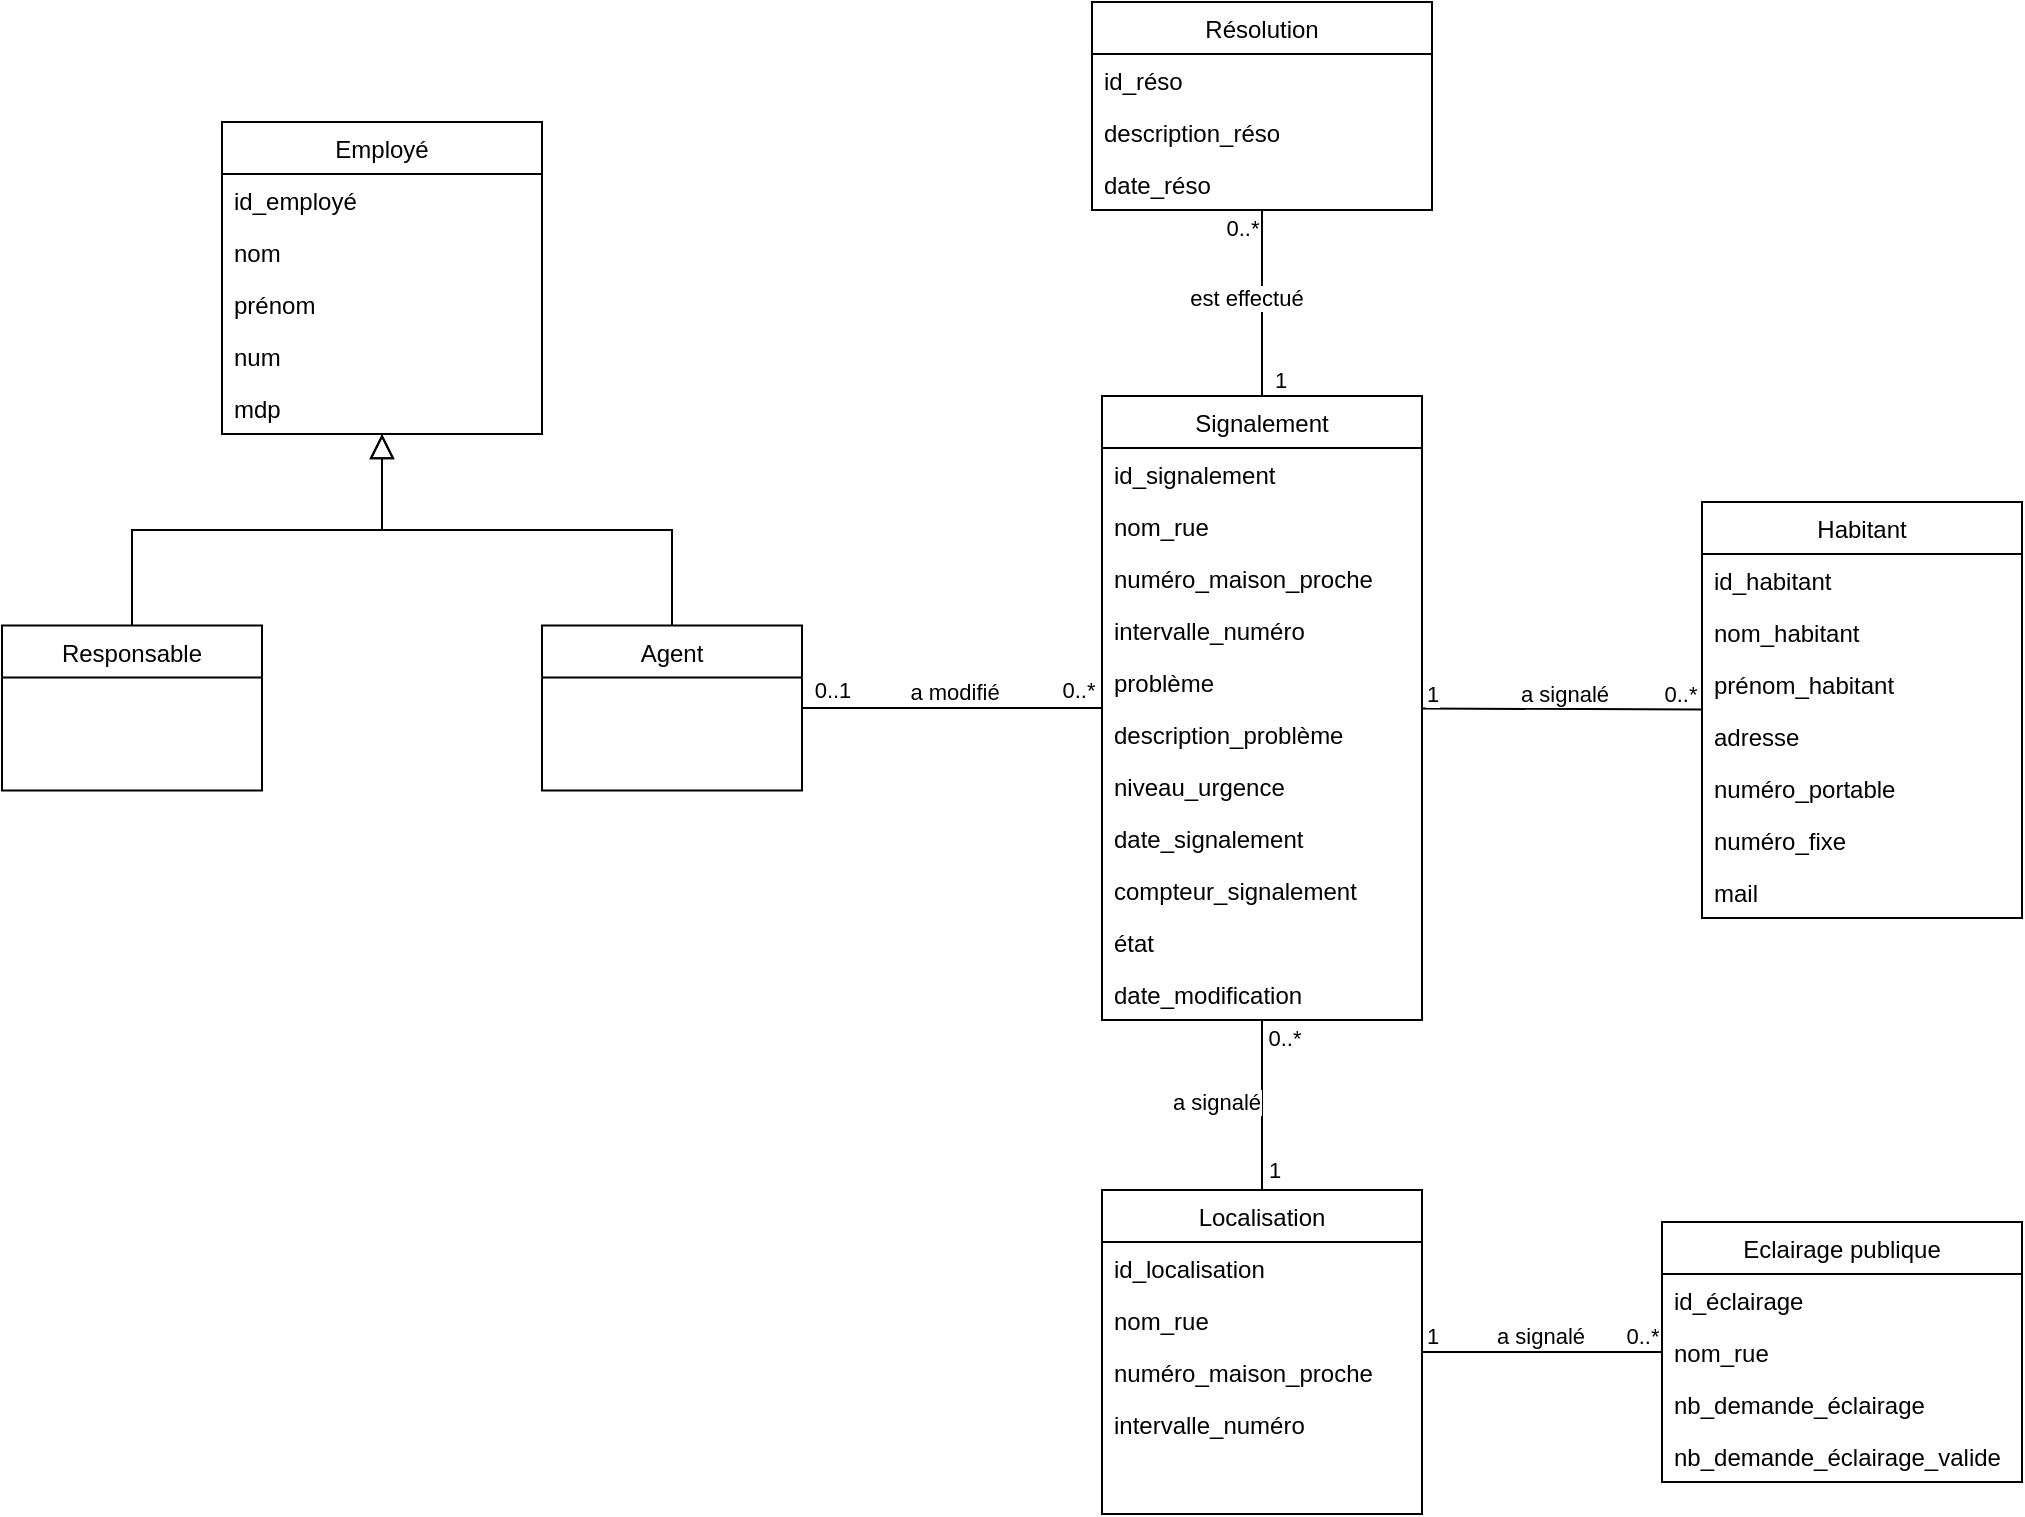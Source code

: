 <mxfile version="20.8.17" type="github">
  <diagram id="C5RBs43oDa-KdzZeNtuy" name="Page-1">
    <mxGraphModel dx="1000" dy="1759" grid="1" gridSize="10" guides="1" tooltips="1" connect="1" arrows="1" fold="1" page="1" pageScale="1" pageWidth="827" pageHeight="1169" math="0" shadow="0">
      <root>
        <mxCell id="WIyWlLk6GJQsqaUBKTNV-0" />
        <mxCell id="WIyWlLk6GJQsqaUBKTNV-1" parent="WIyWlLk6GJQsqaUBKTNV-0" />
        <mxCell id="IDVPyDn8LvfzWvbEVBhB-0" value="" style="endArrow=block;endSize=10;endFill=0;shadow=0;strokeWidth=1;rounded=0;edgeStyle=elbowEdgeStyle;elbow=vertical;" parent="WIyWlLk6GJQsqaUBKTNV-1" source="IDVPyDn8LvfzWvbEVBhB-19" target="IDVPyDn8LvfzWvbEVBhB-31" edge="1">
          <mxGeometry width="160" relative="1" as="geometry">
            <mxPoint x="470" y="142" as="sourcePoint" />
            <mxPoint x="590" y="60" as="targetPoint" />
          </mxGeometry>
        </mxCell>
        <mxCell id="IDVPyDn8LvfzWvbEVBhB-1" value="Signalement" style="swimlane;fontStyle=0;align=center;verticalAlign=top;childLayout=stackLayout;horizontal=1;startSize=26;horizontalStack=0;resizeParent=1;resizeLast=0;collapsible=1;marginBottom=0;rounded=0;shadow=0;strokeWidth=1;" parent="WIyWlLk6GJQsqaUBKTNV-1" vertex="1">
          <mxGeometry x="960" y="57" width="160" height="312" as="geometry">
            <mxRectangle x="550" y="140" width="160" height="26" as="alternateBounds" />
          </mxGeometry>
        </mxCell>
        <mxCell id="n6stJM4-8zsGEMDc5PRE-1" value="id_signalement" style="text;align=left;verticalAlign=top;spacingLeft=4;spacingRight=4;overflow=hidden;rotatable=0;points=[[0,0.5],[1,0.5]];portConstraint=eastwest;" parent="IDVPyDn8LvfzWvbEVBhB-1" vertex="1">
          <mxGeometry y="26" width="160" height="26" as="geometry" />
        </mxCell>
        <mxCell id="IDVPyDn8LvfzWvbEVBhB-2" value="nom_rue" style="text;align=left;verticalAlign=top;spacingLeft=4;spacingRight=4;overflow=hidden;rotatable=0;points=[[0,0.5],[1,0.5]];portConstraint=eastwest;" parent="IDVPyDn8LvfzWvbEVBhB-1" vertex="1">
          <mxGeometry y="52" width="160" height="26" as="geometry" />
        </mxCell>
        <mxCell id="IDVPyDn8LvfzWvbEVBhB-3" value="numéro_maison_proche" style="text;align=left;verticalAlign=top;spacingLeft=4;spacingRight=4;overflow=hidden;rotatable=0;points=[[0,0.5],[1,0.5]];portConstraint=eastwest;rounded=0;shadow=0;html=0;" parent="IDVPyDn8LvfzWvbEVBhB-1" vertex="1">
          <mxGeometry y="78" width="160" height="26" as="geometry" />
        </mxCell>
        <mxCell id="IDVPyDn8LvfzWvbEVBhB-4" value="intervalle_numéro" style="text;align=left;verticalAlign=top;spacingLeft=4;spacingRight=4;overflow=hidden;rotatable=0;points=[[0,0.5],[1,0.5]];portConstraint=eastwest;rounded=0;shadow=0;html=0;" parent="IDVPyDn8LvfzWvbEVBhB-1" vertex="1">
          <mxGeometry y="104" width="160" height="26" as="geometry" />
        </mxCell>
        <mxCell id="IDVPyDn8LvfzWvbEVBhB-5" value="problème" style="text;align=left;verticalAlign=top;spacingLeft=4;spacingRight=4;overflow=hidden;rotatable=0;points=[[0,0.5],[1,0.5]];portConstraint=eastwest;rounded=0;shadow=0;html=0;" parent="IDVPyDn8LvfzWvbEVBhB-1" vertex="1">
          <mxGeometry y="130" width="160" height="26" as="geometry" />
        </mxCell>
        <mxCell id="IDVPyDn8LvfzWvbEVBhB-6" value="description_problème" style="text;align=left;verticalAlign=top;spacingLeft=4;spacingRight=4;overflow=hidden;rotatable=0;points=[[0,0.5],[1,0.5]];portConstraint=eastwest;rounded=0;shadow=0;html=0;" parent="IDVPyDn8LvfzWvbEVBhB-1" vertex="1">
          <mxGeometry y="156" width="160" height="26" as="geometry" />
        </mxCell>
        <mxCell id="IDVPyDn8LvfzWvbEVBhB-7" value="niveau_urgence" style="text;align=left;verticalAlign=top;spacingLeft=4;spacingRight=4;overflow=hidden;rotatable=0;points=[[0,0.5],[1,0.5]];portConstraint=eastwest;" parent="IDVPyDn8LvfzWvbEVBhB-1" vertex="1">
          <mxGeometry y="182" width="160" height="26" as="geometry" />
        </mxCell>
        <mxCell id="IDVPyDn8LvfzWvbEVBhB-8" value="date_signalement" style="text;align=left;verticalAlign=top;spacingLeft=4;spacingRight=4;overflow=hidden;rotatable=0;points=[[0,0.5],[1,0.5]];portConstraint=eastwest;" parent="IDVPyDn8LvfzWvbEVBhB-1" vertex="1">
          <mxGeometry y="208" width="160" height="26" as="geometry" />
        </mxCell>
        <mxCell id="IDVPyDn8LvfzWvbEVBhB-9" value="compteur_signalement" style="text;align=left;verticalAlign=top;spacingLeft=4;spacingRight=4;overflow=hidden;rotatable=0;points=[[0,0.5],[1,0.5]];portConstraint=eastwest;" parent="IDVPyDn8LvfzWvbEVBhB-1" vertex="1">
          <mxGeometry y="234" width="160" height="26" as="geometry" />
        </mxCell>
        <mxCell id="IDVPyDn8LvfzWvbEVBhB-10" value="état" style="text;align=left;verticalAlign=top;spacingLeft=4;spacingRight=4;overflow=hidden;rotatable=0;points=[[0,0.5],[1,0.5]];portConstraint=eastwest;" parent="IDVPyDn8LvfzWvbEVBhB-1" vertex="1">
          <mxGeometry y="260" width="160" height="26" as="geometry" />
        </mxCell>
        <mxCell id="IDVPyDn8LvfzWvbEVBhB-11" value="date_modification" style="text;align=left;verticalAlign=top;spacingLeft=4;spacingRight=4;overflow=hidden;rotatable=0;points=[[0,0.5],[1,0.5]];portConstraint=eastwest;" parent="IDVPyDn8LvfzWvbEVBhB-1" vertex="1">
          <mxGeometry y="286" width="160" height="26" as="geometry" />
        </mxCell>
        <mxCell id="IDVPyDn8LvfzWvbEVBhB-12" value="Habitant" style="swimlane;fontStyle=0;align=center;verticalAlign=top;childLayout=stackLayout;horizontal=1;startSize=26;horizontalStack=0;resizeParent=1;resizeLast=0;collapsible=1;marginBottom=0;rounded=0;shadow=0;strokeWidth=1;" parent="WIyWlLk6GJQsqaUBKTNV-1" vertex="1">
          <mxGeometry x="1260" y="110" width="160" height="208" as="geometry">
            <mxRectangle x="340" y="380" width="170" height="26" as="alternateBounds" />
          </mxGeometry>
        </mxCell>
        <mxCell id="x_2vdBXNKLHQgMYw-naI-0" value="id_habitant" style="text;align=left;verticalAlign=top;spacingLeft=4;spacingRight=4;overflow=hidden;rotatable=0;points=[[0,0.5],[1,0.5]];portConstraint=eastwest;" parent="IDVPyDn8LvfzWvbEVBhB-12" vertex="1">
          <mxGeometry y="26" width="160" height="26" as="geometry" />
        </mxCell>
        <mxCell id="IDVPyDn8LvfzWvbEVBhB-13" value="nom_habitant" style="text;align=left;verticalAlign=top;spacingLeft=4;spacingRight=4;overflow=hidden;rotatable=0;points=[[0,0.5],[1,0.5]];portConstraint=eastwest;" parent="IDVPyDn8LvfzWvbEVBhB-12" vertex="1">
          <mxGeometry y="52" width="160" height="26" as="geometry" />
        </mxCell>
        <mxCell id="IDVPyDn8LvfzWvbEVBhB-14" value="prénom_habitant" style="text;align=left;verticalAlign=top;spacingLeft=4;spacingRight=4;overflow=hidden;rotatable=0;points=[[0,0.5],[1,0.5]];portConstraint=eastwest;" parent="IDVPyDn8LvfzWvbEVBhB-12" vertex="1">
          <mxGeometry y="78" width="160" height="26" as="geometry" />
        </mxCell>
        <mxCell id="IDVPyDn8LvfzWvbEVBhB-15" value="adresse" style="text;align=left;verticalAlign=top;spacingLeft=4;spacingRight=4;overflow=hidden;rotatable=0;points=[[0,0.5],[1,0.5]];portConstraint=eastwest;" parent="IDVPyDn8LvfzWvbEVBhB-12" vertex="1">
          <mxGeometry y="104" width="160" height="26" as="geometry" />
        </mxCell>
        <mxCell id="IDVPyDn8LvfzWvbEVBhB-16" value="numéro_portable" style="text;align=left;verticalAlign=top;spacingLeft=4;spacingRight=4;overflow=hidden;rotatable=0;points=[[0,0.5],[1,0.5]];portConstraint=eastwest;" parent="IDVPyDn8LvfzWvbEVBhB-12" vertex="1">
          <mxGeometry y="130" width="160" height="26" as="geometry" />
        </mxCell>
        <mxCell id="IDVPyDn8LvfzWvbEVBhB-17" value="numéro_fixe" style="text;align=left;verticalAlign=top;spacingLeft=4;spacingRight=4;overflow=hidden;rotatable=0;points=[[0,0.5],[1,0.5]];portConstraint=eastwest;" parent="IDVPyDn8LvfzWvbEVBhB-12" vertex="1">
          <mxGeometry y="156" width="160" height="26" as="geometry" />
        </mxCell>
        <mxCell id="IDVPyDn8LvfzWvbEVBhB-18" value="mail" style="text;align=left;verticalAlign=top;spacingLeft=4;spacingRight=4;overflow=hidden;rotatable=0;points=[[0,0.5],[1,0.5]];portConstraint=eastwest;" parent="IDVPyDn8LvfzWvbEVBhB-12" vertex="1">
          <mxGeometry y="182" width="160" height="26" as="geometry" />
        </mxCell>
        <mxCell id="IDVPyDn8LvfzWvbEVBhB-19" value="Agent" style="swimlane;fontStyle=0;align=center;verticalAlign=top;childLayout=stackLayout;horizontal=1;startSize=26;horizontalStack=0;resizeParent=1;resizeLast=0;collapsible=1;marginBottom=0;rounded=0;shadow=0;strokeWidth=1;" parent="WIyWlLk6GJQsqaUBKTNV-1" vertex="1">
          <mxGeometry x="680" y="171.75" width="130" height="82.5" as="geometry">
            <mxRectangle x="550" y="140" width="160" height="26" as="alternateBounds" />
          </mxGeometry>
        </mxCell>
        <mxCell id="IDVPyDn8LvfzWvbEVBhB-20" value="Eclairage publique" style="swimlane;fontStyle=0;align=center;verticalAlign=top;childLayout=stackLayout;horizontal=1;startSize=26;horizontalStack=0;resizeParent=1;resizeLast=0;collapsible=1;marginBottom=0;rounded=0;shadow=0;strokeWidth=1;" parent="WIyWlLk6GJQsqaUBKTNV-1" vertex="1">
          <mxGeometry x="1240" y="470" width="180" height="130" as="geometry">
            <mxRectangle x="550" y="140" width="160" height="26" as="alternateBounds" />
          </mxGeometry>
        </mxCell>
        <mxCell id="IDVPyDn8LvfzWvbEVBhB-21" value="id_éclairage" style="text;align=left;verticalAlign=top;spacingLeft=4;spacingRight=4;overflow=hidden;rotatable=0;points=[[0,0.5],[1,0.5]];portConstraint=eastwest;" parent="IDVPyDn8LvfzWvbEVBhB-20" vertex="1">
          <mxGeometry y="26" width="180" height="26" as="geometry" />
        </mxCell>
        <mxCell id="x_2vdBXNKLHQgMYw-naI-1" value="nom_rue" style="text;align=left;verticalAlign=top;spacingLeft=4;spacingRight=4;overflow=hidden;rotatable=0;points=[[0,0.5],[1,0.5]];portConstraint=eastwest;" parent="IDVPyDn8LvfzWvbEVBhB-20" vertex="1">
          <mxGeometry y="52" width="180" height="26" as="geometry" />
        </mxCell>
        <mxCell id="IDVPyDn8LvfzWvbEVBhB-22" value="nb_demande_éclairage" style="text;align=left;verticalAlign=top;spacingLeft=4;spacingRight=4;overflow=hidden;rotatable=0;points=[[0,0.5],[1,0.5]];portConstraint=eastwest;rounded=0;shadow=0;html=0;" parent="IDVPyDn8LvfzWvbEVBhB-20" vertex="1">
          <mxGeometry y="78" width="180" height="26" as="geometry" />
        </mxCell>
        <mxCell id="n6stJM4-8zsGEMDc5PRE-10" value="nb_demande_éclairage_valide" style="text;align=left;verticalAlign=top;spacingLeft=4;spacingRight=4;overflow=hidden;rotatable=0;points=[[0,0.5],[1,0.5]];portConstraint=eastwest;rounded=0;shadow=0;html=0;" parent="IDVPyDn8LvfzWvbEVBhB-20" vertex="1">
          <mxGeometry y="104" width="180" height="26" as="geometry" />
        </mxCell>
        <mxCell id="IDVPyDn8LvfzWvbEVBhB-23" value="" style="endArrow=none;html=1;rounded=0;" parent="WIyWlLk6GJQsqaUBKTNV-1" source="IDVPyDn8LvfzWvbEVBhB-1" target="IDVPyDn8LvfzWvbEVBhB-12" edge="1">
          <mxGeometry width="50" height="50" relative="1" as="geometry">
            <mxPoint x="780" y="210" as="sourcePoint" />
            <mxPoint x="830" y="160" as="targetPoint" />
          </mxGeometry>
        </mxCell>
        <mxCell id="IDVPyDn8LvfzWvbEVBhB-24" value="1" style="edgeLabel;html=1;align=center;verticalAlign=middle;resizable=0;points=[];" parent="IDVPyDn8LvfzWvbEVBhB-23" vertex="1" connectable="0">
          <mxGeometry x="0.761" y="1" relative="1" as="geometry">
            <mxPoint x="-119" y="-7" as="offset" />
          </mxGeometry>
        </mxCell>
        <mxCell id="IDVPyDn8LvfzWvbEVBhB-25" value="0..*" style="edgeLabel;html=1;align=center;verticalAlign=middle;resizable=0;points=[];" parent="IDVPyDn8LvfzWvbEVBhB-23" vertex="1" connectable="0">
          <mxGeometry x="0.863" relative="1" as="geometry">
            <mxPoint x="-2" y="-8" as="offset" />
          </mxGeometry>
        </mxCell>
        <mxCell id="IDVPyDn8LvfzWvbEVBhB-26" value="a signalé" style="edgeLabel;html=1;align=center;verticalAlign=middle;resizable=0;points=[];" parent="IDVPyDn8LvfzWvbEVBhB-23" vertex="1" connectable="0">
          <mxGeometry x="0.118" relative="1" as="geometry">
            <mxPoint x="-8" y="-8" as="offset" />
          </mxGeometry>
        </mxCell>
        <mxCell id="IDVPyDn8LvfzWvbEVBhB-27" value="" style="endArrow=none;html=1;rounded=0;" parent="WIyWlLk6GJQsqaUBKTNV-1" source="IDVPyDn8LvfzWvbEVBhB-19" target="IDVPyDn8LvfzWvbEVBhB-1" edge="1">
          <mxGeometry width="50" height="50" relative="1" as="geometry">
            <mxPoint x="730" y="320" as="sourcePoint" />
            <mxPoint x="870" y="320.0" as="targetPoint" />
          </mxGeometry>
        </mxCell>
        <mxCell id="IDVPyDn8LvfzWvbEVBhB-28" value="0..1" style="edgeLabel;html=1;align=center;verticalAlign=middle;resizable=0;points=[];" parent="IDVPyDn8LvfzWvbEVBhB-27" vertex="1" connectable="0">
          <mxGeometry x="0.761" y="1" relative="1" as="geometry">
            <mxPoint x="-117" y="-8" as="offset" />
          </mxGeometry>
        </mxCell>
        <mxCell id="IDVPyDn8LvfzWvbEVBhB-29" value="0..*" style="edgeLabel;html=1;align=center;verticalAlign=middle;resizable=0;points=[];" parent="IDVPyDn8LvfzWvbEVBhB-27" vertex="1" connectable="0">
          <mxGeometry x="0.863" relative="1" as="geometry">
            <mxPoint x="-2" y="-9" as="offset" />
          </mxGeometry>
        </mxCell>
        <mxCell id="IDVPyDn8LvfzWvbEVBhB-30" value="a modifié" style="edgeLabel;html=1;align=center;verticalAlign=middle;resizable=0;points=[];" parent="IDVPyDn8LvfzWvbEVBhB-27" vertex="1" connectable="0">
          <mxGeometry x="0.118" relative="1" as="geometry">
            <mxPoint x="-8" y="-8" as="offset" />
          </mxGeometry>
        </mxCell>
        <mxCell id="IDVPyDn8LvfzWvbEVBhB-31" value="Employé" style="swimlane;fontStyle=0;align=center;verticalAlign=top;childLayout=stackLayout;horizontal=1;startSize=26;horizontalStack=0;resizeParent=1;resizeLast=0;collapsible=1;marginBottom=0;rounded=0;shadow=0;strokeWidth=1;" parent="WIyWlLk6GJQsqaUBKTNV-1" vertex="1">
          <mxGeometry x="520" y="-80" width="160" height="156" as="geometry">
            <mxRectangle x="550" y="140" width="160" height="26" as="alternateBounds" />
          </mxGeometry>
        </mxCell>
        <mxCell id="IDVPyDn8LvfzWvbEVBhB-32" value="id_employé" style="text;align=left;verticalAlign=top;spacingLeft=4;spacingRight=4;overflow=hidden;rotatable=0;points=[[0,0.5],[1,0.5]];portConstraint=eastwest;" parent="IDVPyDn8LvfzWvbEVBhB-31" vertex="1">
          <mxGeometry y="26" width="160" height="26" as="geometry" />
        </mxCell>
        <mxCell id="IDVPyDn8LvfzWvbEVBhB-33" value="nom" style="text;align=left;verticalAlign=top;spacingLeft=4;spacingRight=4;overflow=hidden;rotatable=0;points=[[0,0.5],[1,0.5]];portConstraint=eastwest;" parent="IDVPyDn8LvfzWvbEVBhB-31" vertex="1">
          <mxGeometry y="52" width="160" height="26" as="geometry" />
        </mxCell>
        <mxCell id="IDVPyDn8LvfzWvbEVBhB-34" value="prénom" style="text;align=left;verticalAlign=top;spacingLeft=4;spacingRight=4;overflow=hidden;rotatable=0;points=[[0,0.5],[1,0.5]];portConstraint=eastwest;" parent="IDVPyDn8LvfzWvbEVBhB-31" vertex="1">
          <mxGeometry y="78" width="160" height="26" as="geometry" />
        </mxCell>
        <mxCell id="IDVPyDn8LvfzWvbEVBhB-35" value="num" style="text;align=left;verticalAlign=top;spacingLeft=4;spacingRight=4;overflow=hidden;rotatable=0;points=[[0,0.5],[1,0.5]];portConstraint=eastwest;" parent="IDVPyDn8LvfzWvbEVBhB-31" vertex="1">
          <mxGeometry y="104" width="160" height="26" as="geometry" />
        </mxCell>
        <mxCell id="IDVPyDn8LvfzWvbEVBhB-36" value="mdp" style="text;align=left;verticalAlign=top;spacingLeft=4;spacingRight=4;overflow=hidden;rotatable=0;points=[[0,0.5],[1,0.5]];portConstraint=eastwest;" parent="IDVPyDn8LvfzWvbEVBhB-31" vertex="1">
          <mxGeometry y="130" width="160" height="26" as="geometry" />
        </mxCell>
        <mxCell id="IDVPyDn8LvfzWvbEVBhB-37" value="" style="endArrow=block;endSize=10;endFill=0;shadow=0;strokeWidth=1;rounded=0;edgeStyle=elbowEdgeStyle;elbow=vertical;" parent="WIyWlLk6GJQsqaUBKTNV-1" source="IDVPyDn8LvfzWvbEVBhB-38" target="IDVPyDn8LvfzWvbEVBhB-31" edge="1">
          <mxGeometry width="160" relative="1" as="geometry">
            <mxPoint x="460" y="172" as="sourcePoint" />
            <mxPoint x="590" y="56" as="targetPoint" />
          </mxGeometry>
        </mxCell>
        <mxCell id="IDVPyDn8LvfzWvbEVBhB-38" value="Responsable" style="swimlane;fontStyle=0;align=center;verticalAlign=top;childLayout=stackLayout;horizontal=1;startSize=26;horizontalStack=0;resizeParent=1;resizeLast=0;collapsible=1;marginBottom=0;rounded=0;shadow=0;strokeWidth=1;" parent="WIyWlLk6GJQsqaUBKTNV-1" vertex="1">
          <mxGeometry x="410" y="171.75" width="130" height="82.5" as="geometry">
            <mxRectangle x="550" y="140" width="160" height="26" as="alternateBounds" />
          </mxGeometry>
        </mxCell>
        <mxCell id="n6stJM4-8zsGEMDc5PRE-0" value="Résolution" style="swimlane;fontStyle=0;align=center;verticalAlign=top;childLayout=stackLayout;horizontal=1;startSize=26;horizontalStack=0;resizeParent=1;resizeLast=0;collapsible=1;marginBottom=0;rounded=0;shadow=0;strokeWidth=1;" parent="WIyWlLk6GJQsqaUBKTNV-1" vertex="1">
          <mxGeometry x="955" y="-140" width="170" height="104" as="geometry">
            <mxRectangle x="550" y="140" width="160" height="26" as="alternateBounds" />
          </mxGeometry>
        </mxCell>
        <mxCell id="n6stJM4-8zsGEMDc5PRE-2" value="id_réso" style="text;align=left;verticalAlign=top;spacingLeft=4;spacingRight=4;overflow=hidden;rotatable=0;points=[[0,0.5],[1,0.5]];portConstraint=eastwest;" parent="n6stJM4-8zsGEMDc5PRE-0" vertex="1">
          <mxGeometry y="26" width="170" height="26" as="geometry" />
        </mxCell>
        <mxCell id="n6stJM4-8zsGEMDc5PRE-3" value="description_réso" style="text;align=left;verticalAlign=top;spacingLeft=4;spacingRight=4;overflow=hidden;rotatable=0;points=[[0,0.5],[1,0.5]];portConstraint=eastwest;" parent="n6stJM4-8zsGEMDc5PRE-0" vertex="1">
          <mxGeometry y="52" width="170" height="26" as="geometry" />
        </mxCell>
        <mxCell id="n6stJM4-8zsGEMDc5PRE-4" value="date_réso" style="text;align=left;verticalAlign=top;spacingLeft=4;spacingRight=4;overflow=hidden;rotatable=0;points=[[0,0.5],[1,0.5]];portConstraint=eastwest;" parent="n6stJM4-8zsGEMDc5PRE-0" vertex="1">
          <mxGeometry y="78" width="170" height="26" as="geometry" />
        </mxCell>
        <mxCell id="n6stJM4-8zsGEMDc5PRE-6" value="" style="endArrow=none;html=1;rounded=0;" parent="WIyWlLk6GJQsqaUBKTNV-1" source="n6stJM4-8zsGEMDc5PRE-0" target="IDVPyDn8LvfzWvbEVBhB-1" edge="1">
          <mxGeometry width="50" height="50" relative="1" as="geometry">
            <mxPoint x="1080" y="-2.5" as="sourcePoint" />
            <mxPoint x="1220" y="-2.5" as="targetPoint" />
          </mxGeometry>
        </mxCell>
        <mxCell id="n6stJM4-8zsGEMDc5PRE-7" value="0..*" style="edgeLabel;html=1;align=center;verticalAlign=middle;resizable=0;points=[];" parent="n6stJM4-8zsGEMDc5PRE-6" vertex="1" connectable="0">
          <mxGeometry x="0.761" y="1" relative="1" as="geometry">
            <mxPoint x="-11" y="-73" as="offset" />
          </mxGeometry>
        </mxCell>
        <mxCell id="n6stJM4-8zsGEMDc5PRE-8" value="1" style="edgeLabel;html=1;align=center;verticalAlign=middle;resizable=0;points=[];" parent="n6stJM4-8zsGEMDc5PRE-6" vertex="1" connectable="0">
          <mxGeometry x="0.863" relative="1" as="geometry">
            <mxPoint x="9" y="-2" as="offset" />
          </mxGeometry>
        </mxCell>
        <mxCell id="n6stJM4-8zsGEMDc5PRE-9" value="est effectué" style="edgeLabel;html=1;align=center;verticalAlign=middle;resizable=0;points=[];" parent="n6stJM4-8zsGEMDc5PRE-6" vertex="1" connectable="0">
          <mxGeometry x="0.118" relative="1" as="geometry">
            <mxPoint x="-8" y="-8" as="offset" />
          </mxGeometry>
        </mxCell>
        <mxCell id="YZ41dSeIXNGB9_Nw-FCX-0" value="Localisation" style="swimlane;fontStyle=0;align=center;verticalAlign=top;childLayout=stackLayout;horizontal=1;startSize=26;horizontalStack=0;resizeParent=1;resizeLast=0;collapsible=1;marginBottom=0;rounded=0;shadow=0;strokeWidth=1;" parent="WIyWlLk6GJQsqaUBKTNV-1" vertex="1">
          <mxGeometry x="960" y="454" width="160" height="162" as="geometry">
            <mxRectangle x="550" y="140" width="160" height="26" as="alternateBounds" />
          </mxGeometry>
        </mxCell>
        <mxCell id="YZ41dSeIXNGB9_Nw-FCX-1" value="id_localisation" style="text;align=left;verticalAlign=top;spacingLeft=4;spacingRight=4;overflow=hidden;rotatable=0;points=[[0,0.5],[1,0.5]];portConstraint=eastwest;" parent="YZ41dSeIXNGB9_Nw-FCX-0" vertex="1">
          <mxGeometry y="26" width="160" height="26" as="geometry" />
        </mxCell>
        <mxCell id="YZ41dSeIXNGB9_Nw-FCX-2" value="nom_rue" style="text;align=left;verticalAlign=top;spacingLeft=4;spacingRight=4;overflow=hidden;rotatable=0;points=[[0,0.5],[1,0.5]];portConstraint=eastwest;" parent="YZ41dSeIXNGB9_Nw-FCX-0" vertex="1">
          <mxGeometry y="52" width="160" height="26" as="geometry" />
        </mxCell>
        <mxCell id="YZ41dSeIXNGB9_Nw-FCX-3" value="numéro_maison_proche" style="text;align=left;verticalAlign=top;spacingLeft=4;spacingRight=4;overflow=hidden;rotatable=0;points=[[0,0.5],[1,0.5]];portConstraint=eastwest;rounded=0;shadow=0;html=0;" parent="YZ41dSeIXNGB9_Nw-FCX-0" vertex="1">
          <mxGeometry y="78" width="160" height="26" as="geometry" />
        </mxCell>
        <mxCell id="YZ41dSeIXNGB9_Nw-FCX-4" value="intervalle_numéro" style="text;align=left;verticalAlign=top;spacingLeft=4;spacingRight=4;overflow=hidden;rotatable=0;points=[[0,0.5],[1,0.5]];portConstraint=eastwest;rounded=0;shadow=0;html=0;" parent="YZ41dSeIXNGB9_Nw-FCX-0" vertex="1">
          <mxGeometry y="104" width="160" height="26" as="geometry" />
        </mxCell>
        <mxCell id="vcI3NXsceXAcZQmZiB-R-0" value="" style="endArrow=none;html=1;rounded=0;" edge="1" parent="WIyWlLk6GJQsqaUBKTNV-1" source="YZ41dSeIXNGB9_Nw-FCX-0" target="IDVPyDn8LvfzWvbEVBhB-20">
          <mxGeometry width="50" height="50" relative="1" as="geometry">
            <mxPoint x="1130" y="254.267" as="sourcePoint" />
            <mxPoint x="1270" y="254.733" as="targetPoint" />
          </mxGeometry>
        </mxCell>
        <mxCell id="vcI3NXsceXAcZQmZiB-R-1" value="1" style="edgeLabel;html=1;align=center;verticalAlign=middle;resizable=0;points=[];" vertex="1" connectable="0" parent="vcI3NXsceXAcZQmZiB-R-0">
          <mxGeometry x="0.761" y="1" relative="1" as="geometry">
            <mxPoint x="-101" y="-7" as="offset" />
          </mxGeometry>
        </mxCell>
        <mxCell id="vcI3NXsceXAcZQmZiB-R-2" value="0..*" style="edgeLabel;html=1;align=center;verticalAlign=middle;resizable=0;points=[];" vertex="1" connectable="0" parent="vcI3NXsceXAcZQmZiB-R-0">
          <mxGeometry x="0.863" relative="1" as="geometry">
            <mxPoint x="-2" y="-8" as="offset" />
          </mxGeometry>
        </mxCell>
        <mxCell id="vcI3NXsceXAcZQmZiB-R-3" value="a signalé" style="edgeLabel;html=1;align=center;verticalAlign=middle;resizable=0;points=[];" vertex="1" connectable="0" parent="vcI3NXsceXAcZQmZiB-R-0">
          <mxGeometry x="0.118" relative="1" as="geometry">
            <mxPoint x="-8" y="-8" as="offset" />
          </mxGeometry>
        </mxCell>
        <mxCell id="vcI3NXsceXAcZQmZiB-R-4" value="" style="endArrow=none;html=1;rounded=0;" edge="1" parent="WIyWlLk6GJQsqaUBKTNV-1" source="YZ41dSeIXNGB9_Nw-FCX-0" target="IDVPyDn8LvfzWvbEVBhB-1">
          <mxGeometry width="50" height="50" relative="1" as="geometry">
            <mxPoint x="1130" y="514" as="sourcePoint" />
            <mxPoint x="1250" y="514" as="targetPoint" />
          </mxGeometry>
        </mxCell>
        <mxCell id="vcI3NXsceXAcZQmZiB-R-5" value="1" style="edgeLabel;html=1;align=center;verticalAlign=middle;resizable=0;points=[];" vertex="1" connectable="0" parent="vcI3NXsceXAcZQmZiB-R-4">
          <mxGeometry x="0.761" y="1" relative="1" as="geometry">
            <mxPoint x="7" y="65" as="offset" />
          </mxGeometry>
        </mxCell>
        <mxCell id="vcI3NXsceXAcZQmZiB-R-6" value="0..*" style="edgeLabel;html=1;align=center;verticalAlign=middle;resizable=0;points=[];" vertex="1" connectable="0" parent="vcI3NXsceXAcZQmZiB-R-4">
          <mxGeometry x="0.863" relative="1" as="geometry">
            <mxPoint x="11" y="3" as="offset" />
          </mxGeometry>
        </mxCell>
        <mxCell id="vcI3NXsceXAcZQmZiB-R-7" value="a signalé" style="edgeLabel;html=1;align=center;verticalAlign=middle;resizable=0;points=[];" vertex="1" connectable="0" parent="vcI3NXsceXAcZQmZiB-R-4">
          <mxGeometry x="0.118" relative="1" as="geometry">
            <mxPoint x="-23" y="3" as="offset" />
          </mxGeometry>
        </mxCell>
      </root>
    </mxGraphModel>
  </diagram>
</mxfile>
